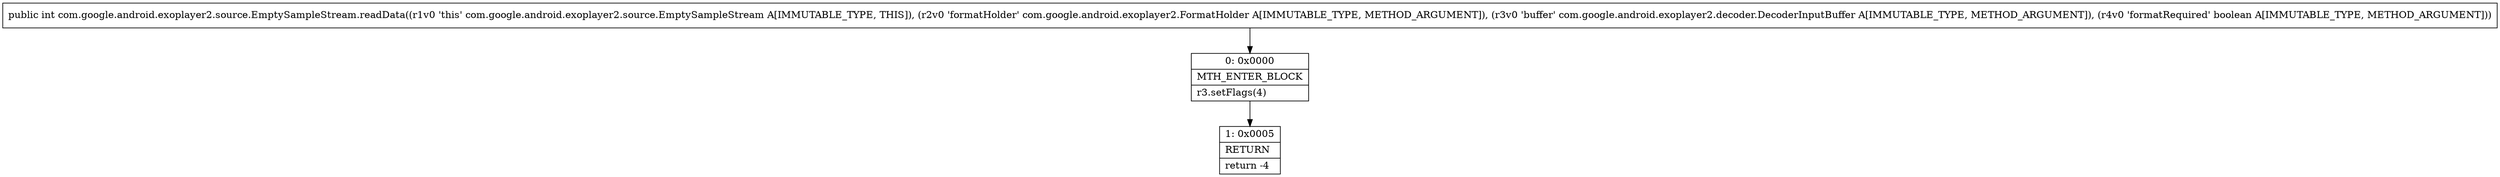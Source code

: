 digraph "CFG forcom.google.android.exoplayer2.source.EmptySampleStream.readData(Lcom\/google\/android\/exoplayer2\/FormatHolder;Lcom\/google\/android\/exoplayer2\/decoder\/DecoderInputBuffer;Z)I" {
Node_0 [shape=record,label="{0\:\ 0x0000|MTH_ENTER_BLOCK\l|r3.setFlags(4)\l}"];
Node_1 [shape=record,label="{1\:\ 0x0005|RETURN\l|return \-4\l}"];
MethodNode[shape=record,label="{public int com.google.android.exoplayer2.source.EmptySampleStream.readData((r1v0 'this' com.google.android.exoplayer2.source.EmptySampleStream A[IMMUTABLE_TYPE, THIS]), (r2v0 'formatHolder' com.google.android.exoplayer2.FormatHolder A[IMMUTABLE_TYPE, METHOD_ARGUMENT]), (r3v0 'buffer' com.google.android.exoplayer2.decoder.DecoderInputBuffer A[IMMUTABLE_TYPE, METHOD_ARGUMENT]), (r4v0 'formatRequired' boolean A[IMMUTABLE_TYPE, METHOD_ARGUMENT])) }"];
MethodNode -> Node_0;
Node_0 -> Node_1;
}

